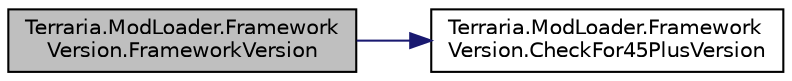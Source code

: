 digraph "Terraria.ModLoader.FrameworkVersion.FrameworkVersion"
{
 // LATEX_PDF_SIZE
  edge [fontname="Helvetica",fontsize="10",labelfontname="Helvetica",labelfontsize="10"];
  node [fontname="Helvetica",fontsize="10",shape=record];
  rankdir="LR";
  Node1 [label="Terraria.ModLoader.Framework\lVersion.FrameworkVersion",height=0.2,width=0.4,color="black", fillcolor="grey75", style="filled", fontcolor="black",tooltip=" "];
  Node1 -> Node2 [color="midnightblue",fontsize="10",style="solid",fontname="Helvetica"];
  Node2 [label="Terraria.ModLoader.Framework\lVersion.CheckFor45PlusVersion",height=0.2,width=0.4,color="black", fillcolor="white", style="filled",URL="$class_terraria_1_1_mod_loader_1_1_framework_version.html#a170aa5a3bd29eae41dd36eb85bb5eea6",tooltip=" "];
}
